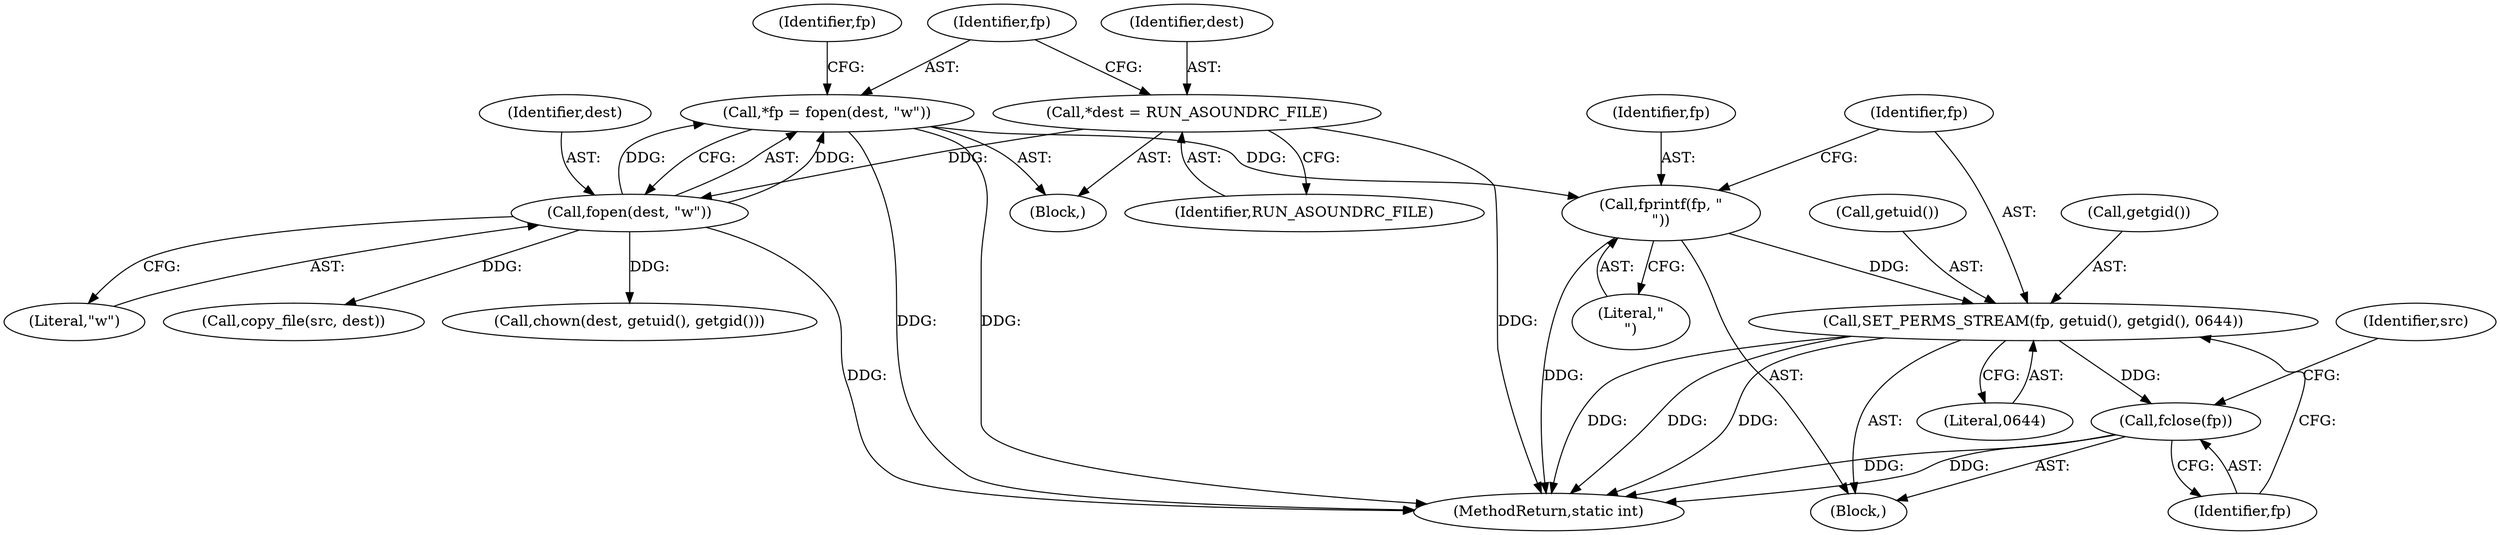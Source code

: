digraph "0_firejail_903fd8a0789ca3cc3c21d84cd0282481515592ef_2@API" {
"1000111" [label="(Call,*fp = fopen(dest, \"w\"))"];
"1000113" [label="(Call,fopen(dest, \"w\"))"];
"1000107" [label="(Call,*dest = RUN_ASOUNDRC_FILE)"];
"1000119" [label="(Call,fprintf(fp, \"\n\"))"];
"1000122" [label="(Call,SET_PERMS_STREAM(fp, getuid(), getgid(), 0644))"];
"1000127" [label="(Call,fclose(fp))"];
"1000180" [label="(Call,copy_file(src, dest))"];
"1000117" [label="(Identifier,fp)"];
"1000119" [label="(Call,fprintf(fp, \"\n\"))"];
"1000103" [label="(Block,)"];
"1000108" [label="(Identifier,dest)"];
"1000115" [label="(Literal,\"w\")"];
"1000123" [label="(Identifier,fp)"];
"1000118" [label="(Block,)"];
"1000113" [label="(Call,fopen(dest, \"w\"))"];
"1000111" [label="(Call,*fp = fopen(dest, \"w\"))"];
"1000112" [label="(Identifier,fp)"];
"1000222" [label="(MethodReturn,static int)"];
"1000133" [label="(Identifier,src)"];
"1000107" [label="(Call,*dest = RUN_ASOUNDRC_FILE)"];
"1000122" [label="(Call,SET_PERMS_STREAM(fp, getuid(), getgid(), 0644))"];
"1000128" [label="(Identifier,fp)"];
"1000126" [label="(Literal,0644)"];
"1000201" [label="(Call,chown(dest, getuid(), getgid()))"];
"1000125" [label="(Call,getgid())"];
"1000120" [label="(Identifier,fp)"];
"1000127" [label="(Call,fclose(fp))"];
"1000114" [label="(Identifier,dest)"];
"1000121" [label="(Literal,\"\n\")"];
"1000109" [label="(Identifier,RUN_ASOUNDRC_FILE)"];
"1000124" [label="(Call,getuid())"];
"1000111" -> "1000103"  [label="AST: "];
"1000111" -> "1000113"  [label="CFG: "];
"1000112" -> "1000111"  [label="AST: "];
"1000113" -> "1000111"  [label="AST: "];
"1000117" -> "1000111"  [label="CFG: "];
"1000111" -> "1000222"  [label="DDG: "];
"1000111" -> "1000222"  [label="DDG: "];
"1000113" -> "1000111"  [label="DDG: "];
"1000113" -> "1000111"  [label="DDG: "];
"1000111" -> "1000119"  [label="DDG: "];
"1000113" -> "1000115"  [label="CFG: "];
"1000114" -> "1000113"  [label="AST: "];
"1000115" -> "1000113"  [label="AST: "];
"1000113" -> "1000222"  [label="DDG: "];
"1000107" -> "1000113"  [label="DDG: "];
"1000113" -> "1000180"  [label="DDG: "];
"1000113" -> "1000201"  [label="DDG: "];
"1000107" -> "1000103"  [label="AST: "];
"1000107" -> "1000109"  [label="CFG: "];
"1000108" -> "1000107"  [label="AST: "];
"1000109" -> "1000107"  [label="AST: "];
"1000112" -> "1000107"  [label="CFG: "];
"1000107" -> "1000222"  [label="DDG: "];
"1000119" -> "1000118"  [label="AST: "];
"1000119" -> "1000121"  [label="CFG: "];
"1000120" -> "1000119"  [label="AST: "];
"1000121" -> "1000119"  [label="AST: "];
"1000123" -> "1000119"  [label="CFG: "];
"1000119" -> "1000222"  [label="DDG: "];
"1000119" -> "1000122"  [label="DDG: "];
"1000122" -> "1000118"  [label="AST: "];
"1000122" -> "1000126"  [label="CFG: "];
"1000123" -> "1000122"  [label="AST: "];
"1000124" -> "1000122"  [label="AST: "];
"1000125" -> "1000122"  [label="AST: "];
"1000126" -> "1000122"  [label="AST: "];
"1000128" -> "1000122"  [label="CFG: "];
"1000122" -> "1000222"  [label="DDG: "];
"1000122" -> "1000222"  [label="DDG: "];
"1000122" -> "1000222"  [label="DDG: "];
"1000122" -> "1000127"  [label="DDG: "];
"1000127" -> "1000118"  [label="AST: "];
"1000127" -> "1000128"  [label="CFG: "];
"1000128" -> "1000127"  [label="AST: "];
"1000133" -> "1000127"  [label="CFG: "];
"1000127" -> "1000222"  [label="DDG: "];
"1000127" -> "1000222"  [label="DDG: "];
}
